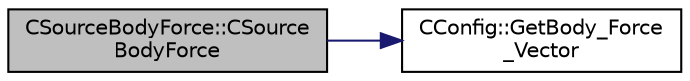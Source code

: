 digraph "CSourceBodyForce::CSourceBodyForce"
{
 // LATEX_PDF_SIZE
  edge [fontname="Helvetica",fontsize="10",labelfontname="Helvetica",labelfontsize="10"];
  node [fontname="Helvetica",fontsize="10",shape=record];
  rankdir="LR";
  Node1 [label="CSourceBodyForce::CSource\lBodyForce",height=0.2,width=0.4,color="black", fillcolor="grey75", style="filled", fontcolor="black",tooltip=" "];
  Node1 -> Node2 [color="midnightblue",fontsize="10",style="solid",fontname="Helvetica"];
  Node2 [label="CConfig::GetBody_Force\l_Vector",height=0.2,width=0.4,color="black", fillcolor="white", style="filled",URL="$classCConfig.html#adcfe24128655d4e063972fabd35b101e",tooltip="Get a pointer to the body force vector."];
}
